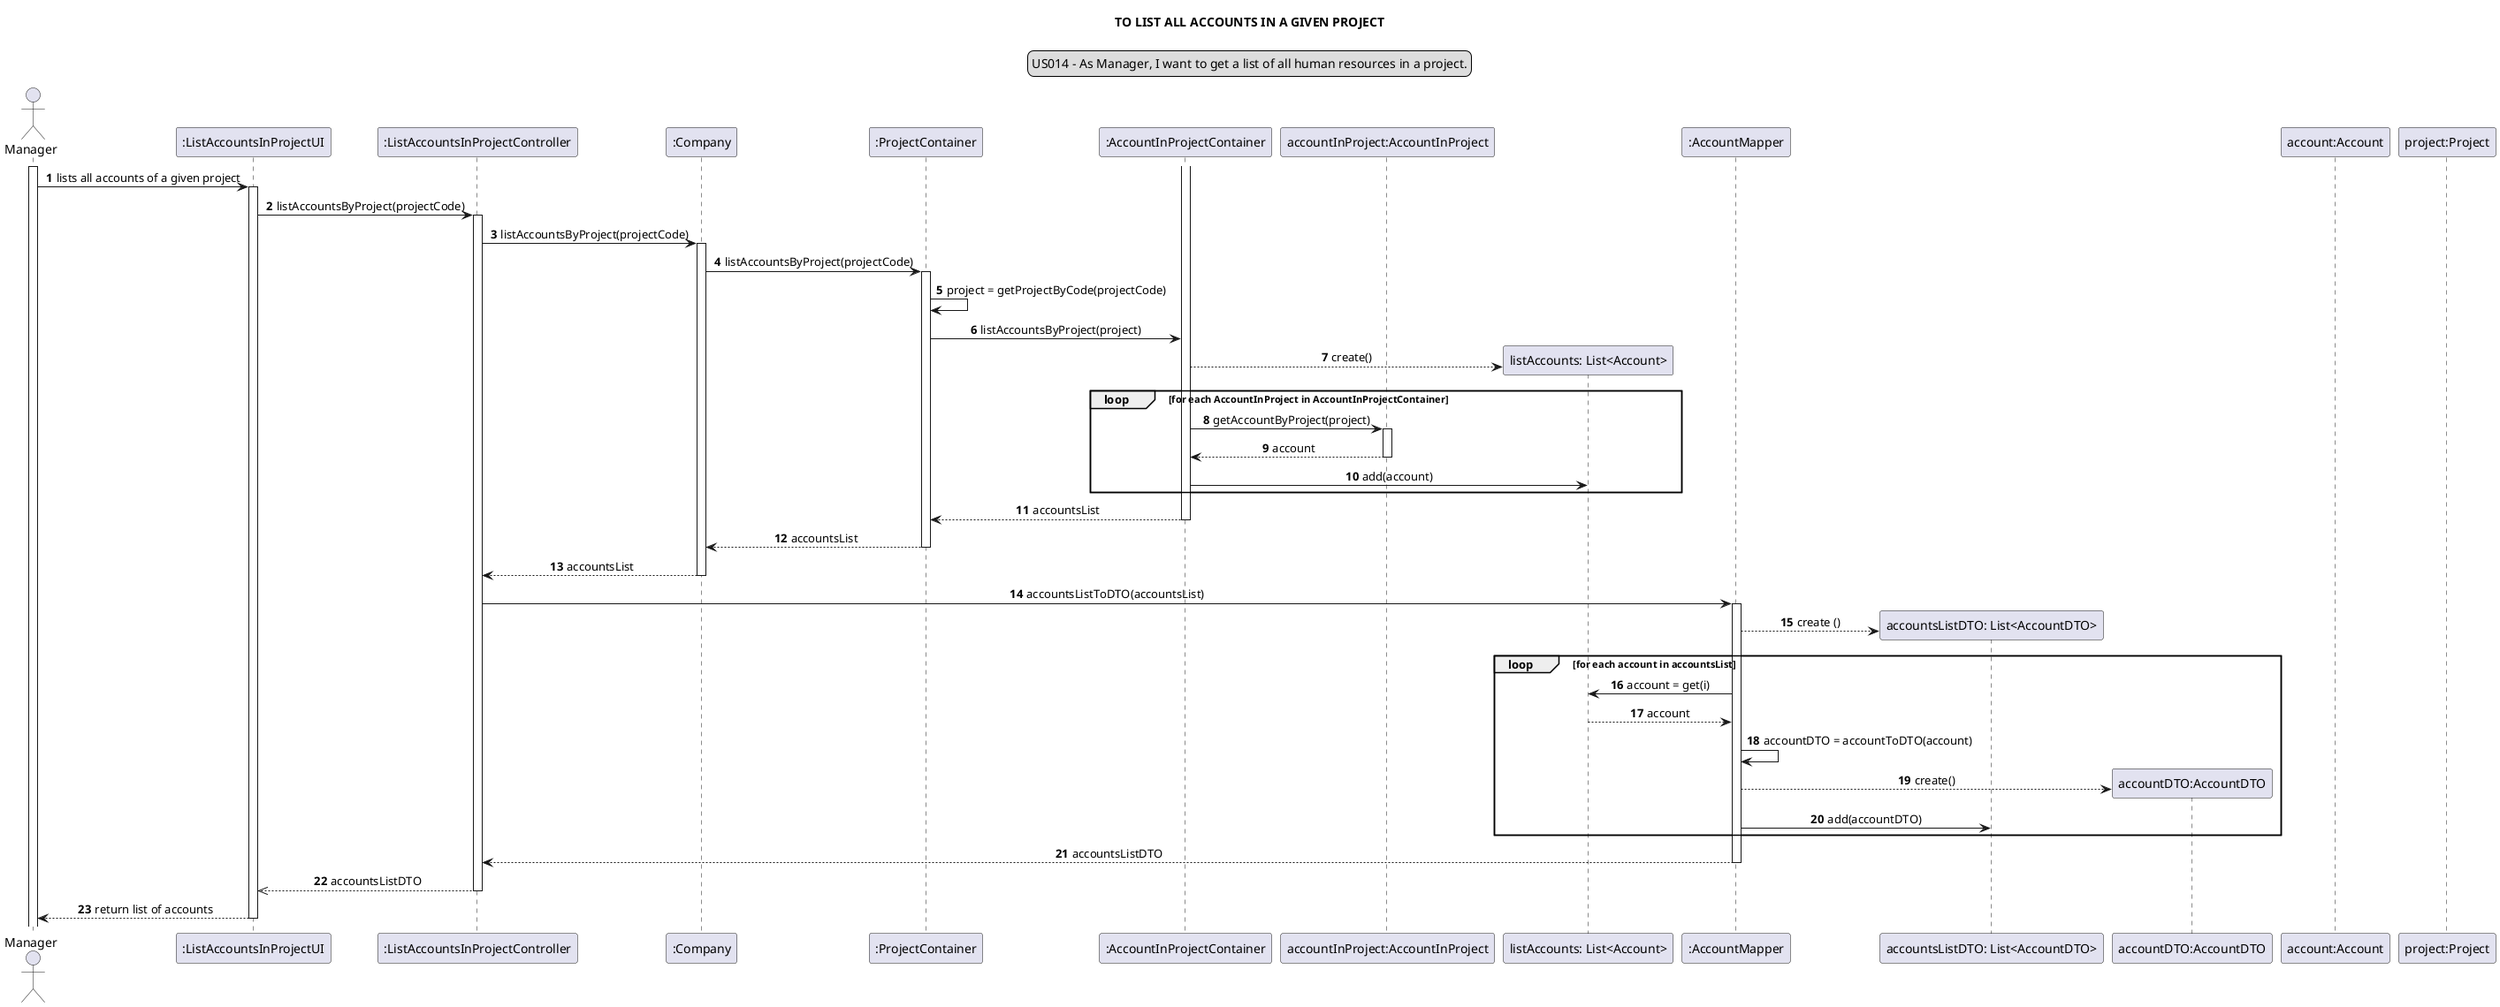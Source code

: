 @startuml
skinparam sequenceMessageAlign center
title TO LIST ALL ACCOUNTS IN A GIVEN PROJECT
legend top
US014 - As Manager, I want to get a list of all human resources in a project.
end legend
autonumber

actor Manager
participant ":ListAccountsInProjectUI" as ui
participant ":ListAccountsInProjectController" as controller
participant ":Company" as company
participant ":ProjectContainer" as container
participant ":AccountInProjectContainer" as aipc
participant "accountInProject:AccountInProject" as aip
participant "listAccounts: List<Account>" as list
participant ":AccountMapper" as mapper
participant "accountsListDTO: List<AccountDTO>" as listDTO
participant "accountDTO:AccountDTO" as DTO
participant "account:Account"
participant "project:Project"

activate Manager
Manager -> ui: lists all accounts of a given project
activate ui
ui -> controller: listAccountsByProject(projectCode)
activate controller
controller -> company: listAccountsByProject(projectCode)
activate company
company -> container: listAccountsByProject(projectCode)
activate container
container -> container: project = getProjectByCode(projectCode)
container -> aipc: listAccountsByProject(project)
create list
aipc --> list :create()
loop for each AccountInProject in AccountInProjectContainer
aipc -> aip : getAccountByProject(project)
activate aip
aip --> aipc : account
deactivate aip
aipc -> list : add(account)
end loop
activate aipc
aipc --> container : accountsList
deactivate aipc
container--> company : accountsList
deactivate container
company --> controller : accountsList
deactivate company
controller -> mapper: accountsListToDTO(accountsList)
activate mapper
create listDTO
mapper --> listDTO: create ()
loop for each account in accountsList
mapper -> list: account = get(i)
list --> mapper: account
mapper -> mapper : accountDTO = accountToDTO(account)
create DTO
mapper --> DTO : create()
mapper ->listDTO :add(accountDTO)
end loop
mapper --> controller :accountsListDTO
deactivate mapper
controller -->> ui: accountsListDTO
deactivate controller
ui --> Manager: return list of accounts
deactivate ui
@enduml